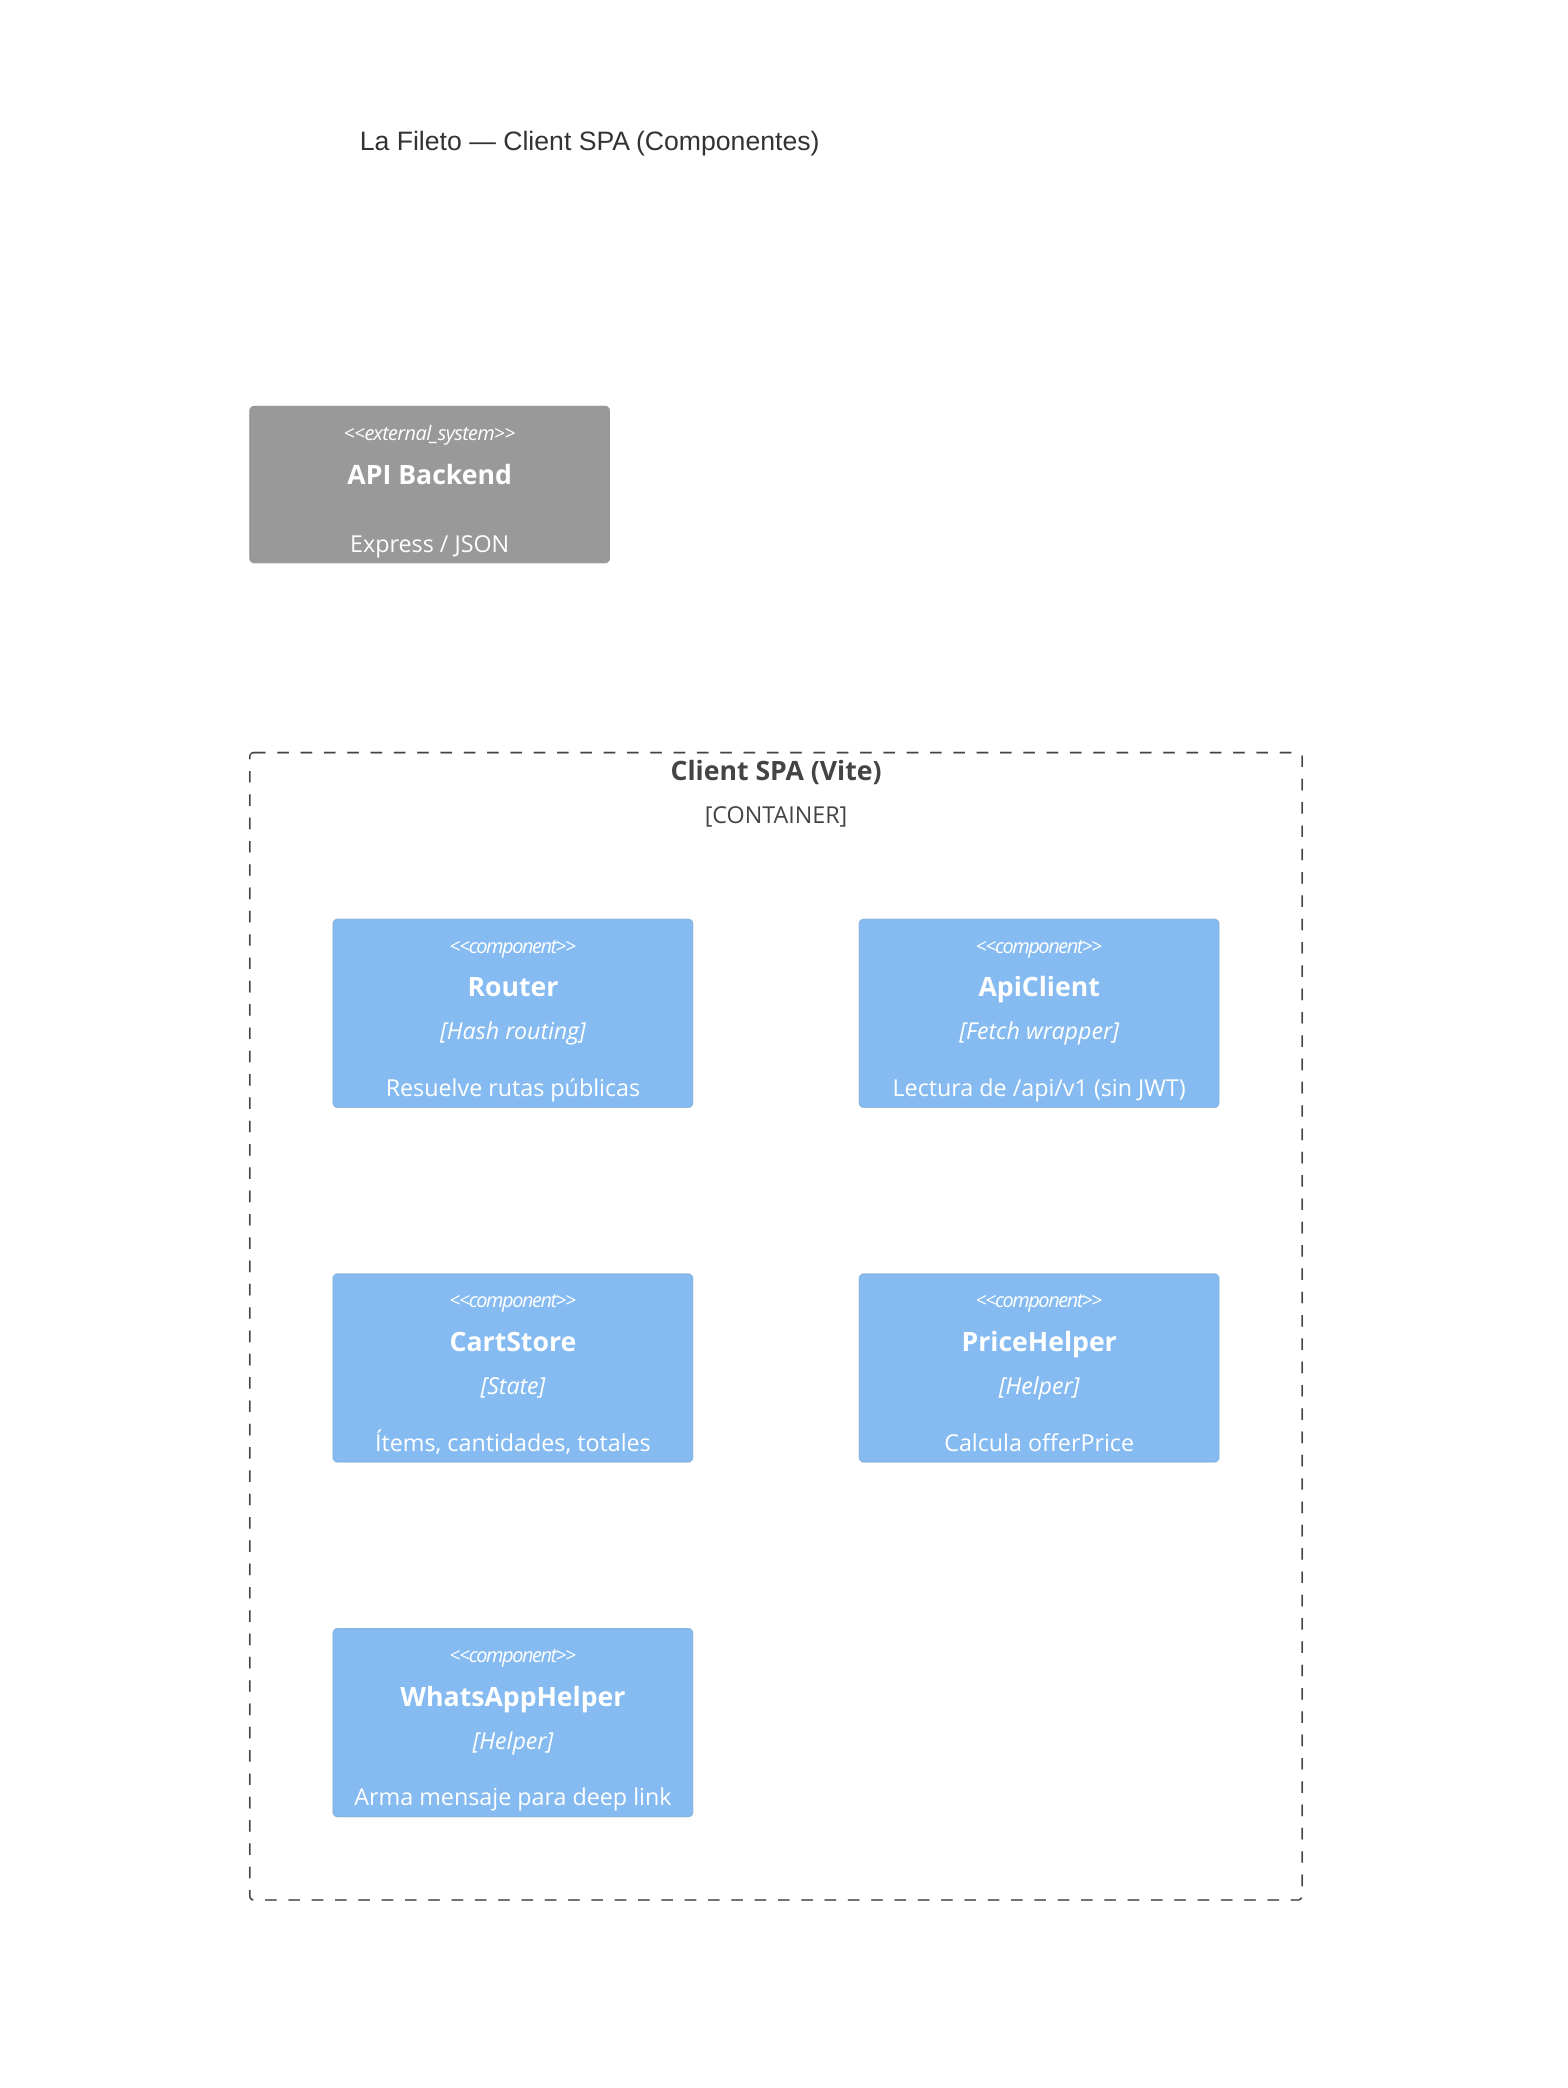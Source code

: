 %% C4 Model — Components (Client SPA)
C4Component
title La Fileto — Client SPA (Componentes)

Container_Boundary(clientSpa, "Client SPA (Vite)") {

  Component(router, "Router", "Hash routing", "Resuelve rutas públicas")
  Component(apiClient, "ApiClient", "Fetch wrapper", "Lectura de /api/v1 (sin JWT)")
  Component(cartStore, "CartStore", "State", "Ítems, cantidades, totales")
  Component(priceHelper, "PriceHelper", "Helper", "Calcula offerPrice")
  Component(whatsHelper, "WhatsAppHelper", "Helper", "Arma mensaje para deep link")
}
System_Ext(api, "API Backend", "Express / JSON")